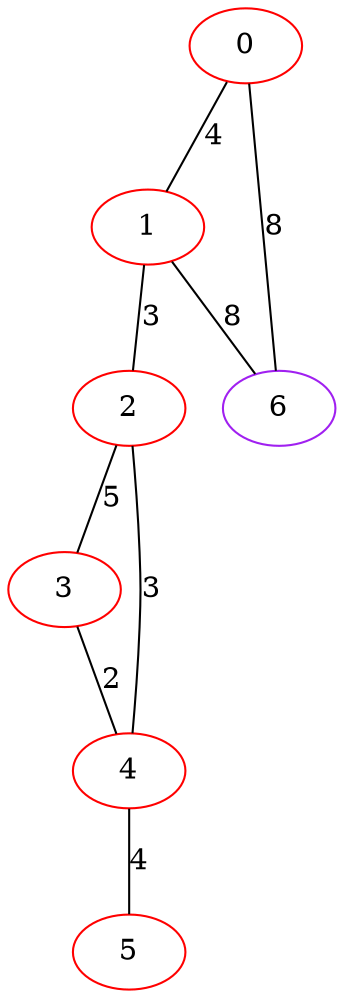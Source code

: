 graph "" {
0 [color=red, weight=1];
1 [color=red, weight=1];
2 [color=red, weight=1];
3 [color=red, weight=1];
4 [color=red, weight=1];
5 [color=red, weight=1];
6 [color=purple, weight=4];
0 -- 1  [key=0, label=4];
0 -- 6  [key=0, label=8];
1 -- 2  [key=0, label=3];
1 -- 6  [key=0, label=8];
2 -- 3  [key=0, label=5];
2 -- 4  [key=0, label=3];
3 -- 4  [key=0, label=2];
4 -- 5  [key=0, label=4];
}
